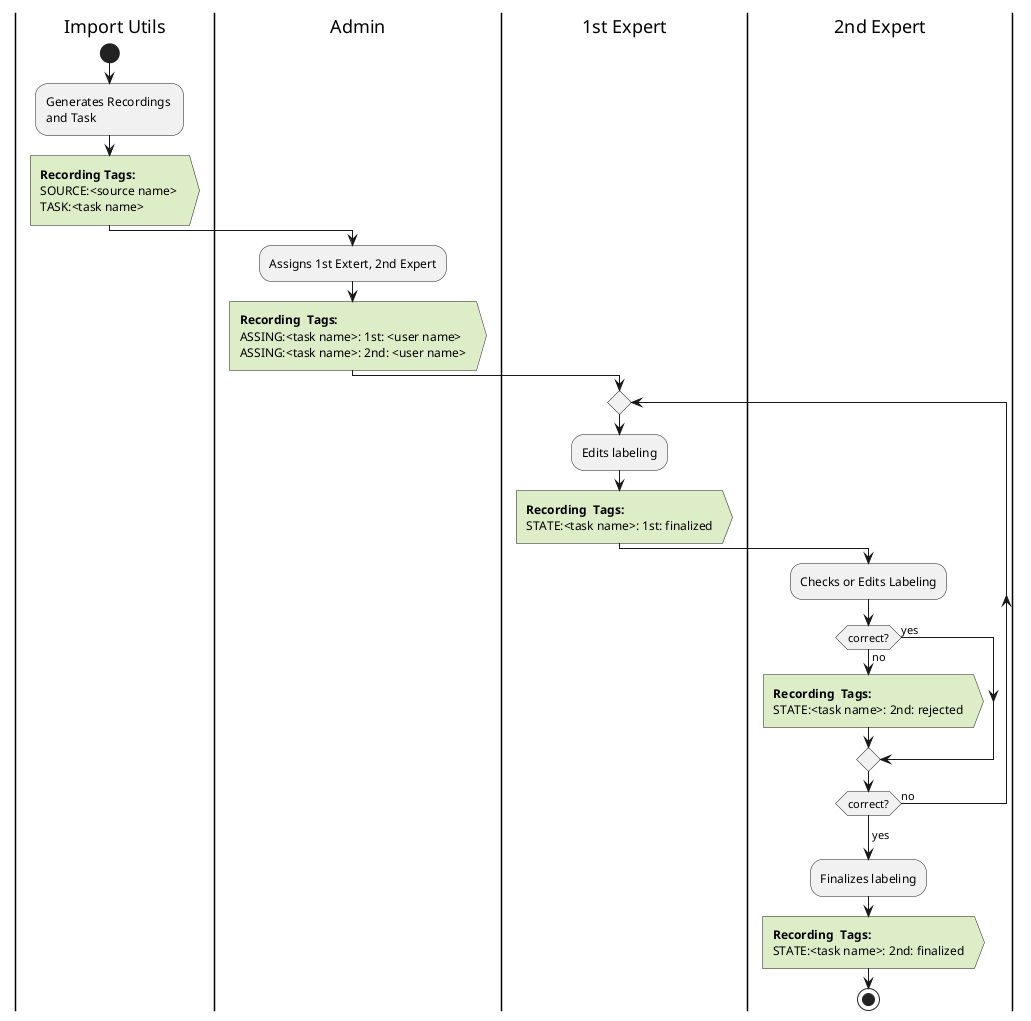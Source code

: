 @startuml
|Import Utils|
start
:Generates Recordings \nand Task;
#DCEDC8:<b>Recording Tags:</b>\nSOURCE:<source name> \nTASK:<task name>; <<output>>
|Admin|
:Assigns 1st Extert, 2nd Expert;
#DCEDC8:<b>Recording  Tags:</b>\nASSING:<task name>: 1st: <user name>\nASSING:<task name>: 2nd: <user name>; <<output>>
|1st Expert|
repeat
:Edits labeling;
#DCEDC8:<b>Recording  Tags:</b>\nSTATE:<task name>: 1st: finalized; <<output>>
|2nd Expert|
:Checks or Edits Labeling;
if(correct?) then (no)
#DCEDC8:<b>Recording  Tags:</b>\nSTATE:<task name>: 2nd: rejected; <<output>>
else (yes)
endif
repeat while (correct?) is (no)
->yes;
:Finalizes labeling;
#DCEDC8:<b>Recording  Tags:</b>\nSTATE:<task name>: 2nd: finalized; <<output>>
stop
@enduml

